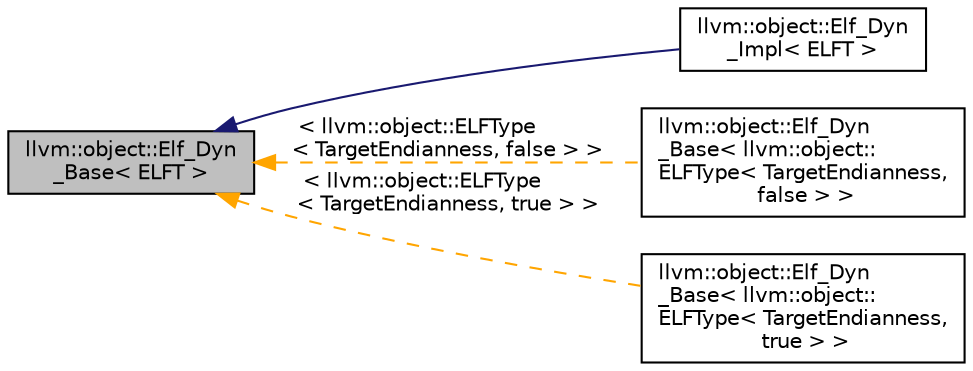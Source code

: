 digraph "llvm::object::Elf_Dyn_Base&lt; ELFT &gt;"
{
 // LATEX_PDF_SIZE
  bgcolor="transparent";
  edge [fontname="Helvetica",fontsize="10",labelfontname="Helvetica",labelfontsize="10"];
  node [fontname="Helvetica",fontsize="10",shape="box"];
  rankdir="LR";
  Node1 [label="llvm::object::Elf_Dyn\l_Base\< ELFT \>",height=0.2,width=0.4,color="black", fillcolor="grey75", style="filled", fontcolor="black",tooltip="Elf_Dyn_Base: This structure matches the form of entries in the dynamic table section (...."];
  Node1 -> Node2 [dir="back",color="midnightblue",fontsize="10",style="solid",fontname="Helvetica"];
  Node2 [label="llvm::object::Elf_Dyn\l_Impl\< ELFT \>",height=0.2,width=0.4,color="black",URL="$structllvm_1_1object_1_1Elf__Dyn__Impl.html",tooltip="Elf_Dyn_Impl: This inherits from Elf_Dyn_Base, adding getters."];
  Node1 -> Node3 [dir="back",color="orange",fontsize="10",style="dashed",label=" \< llvm::object::ELFType\l\< TargetEndianness, false \> \>" ,fontname="Helvetica"];
  Node3 [label="llvm::object::Elf_Dyn\l_Base\< llvm::object::\lELFType\< TargetEndianness,\l false \> \>",height=0.2,width=0.4,color="black",URL="$structllvm_1_1object_1_1Elf__Dyn__Base.html",tooltip=" "];
  Node1 -> Node4 [dir="back",color="orange",fontsize="10",style="dashed",label=" \< llvm::object::ELFType\l\< TargetEndianness, true \> \>" ,fontname="Helvetica"];
  Node4 [label="llvm::object::Elf_Dyn\l_Base\< llvm::object::\lELFType\< TargetEndianness,\l true \> \>",height=0.2,width=0.4,color="black",URL="$structllvm_1_1object_1_1Elf__Dyn__Base.html",tooltip=" "];
}
